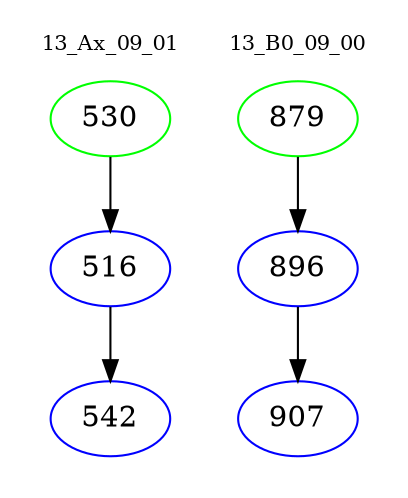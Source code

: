 digraph{
subgraph cluster_0 {
color = white
label = "13_Ax_09_01";
fontsize=10;
T0_530 [label="530", color="green"]
T0_530 -> T0_516 [color="black"]
T0_516 [label="516", color="blue"]
T0_516 -> T0_542 [color="black"]
T0_542 [label="542", color="blue"]
}
subgraph cluster_1 {
color = white
label = "13_B0_09_00";
fontsize=10;
T1_879 [label="879", color="green"]
T1_879 -> T1_896 [color="black"]
T1_896 [label="896", color="blue"]
T1_896 -> T1_907 [color="black"]
T1_907 [label="907", color="blue"]
}
}

